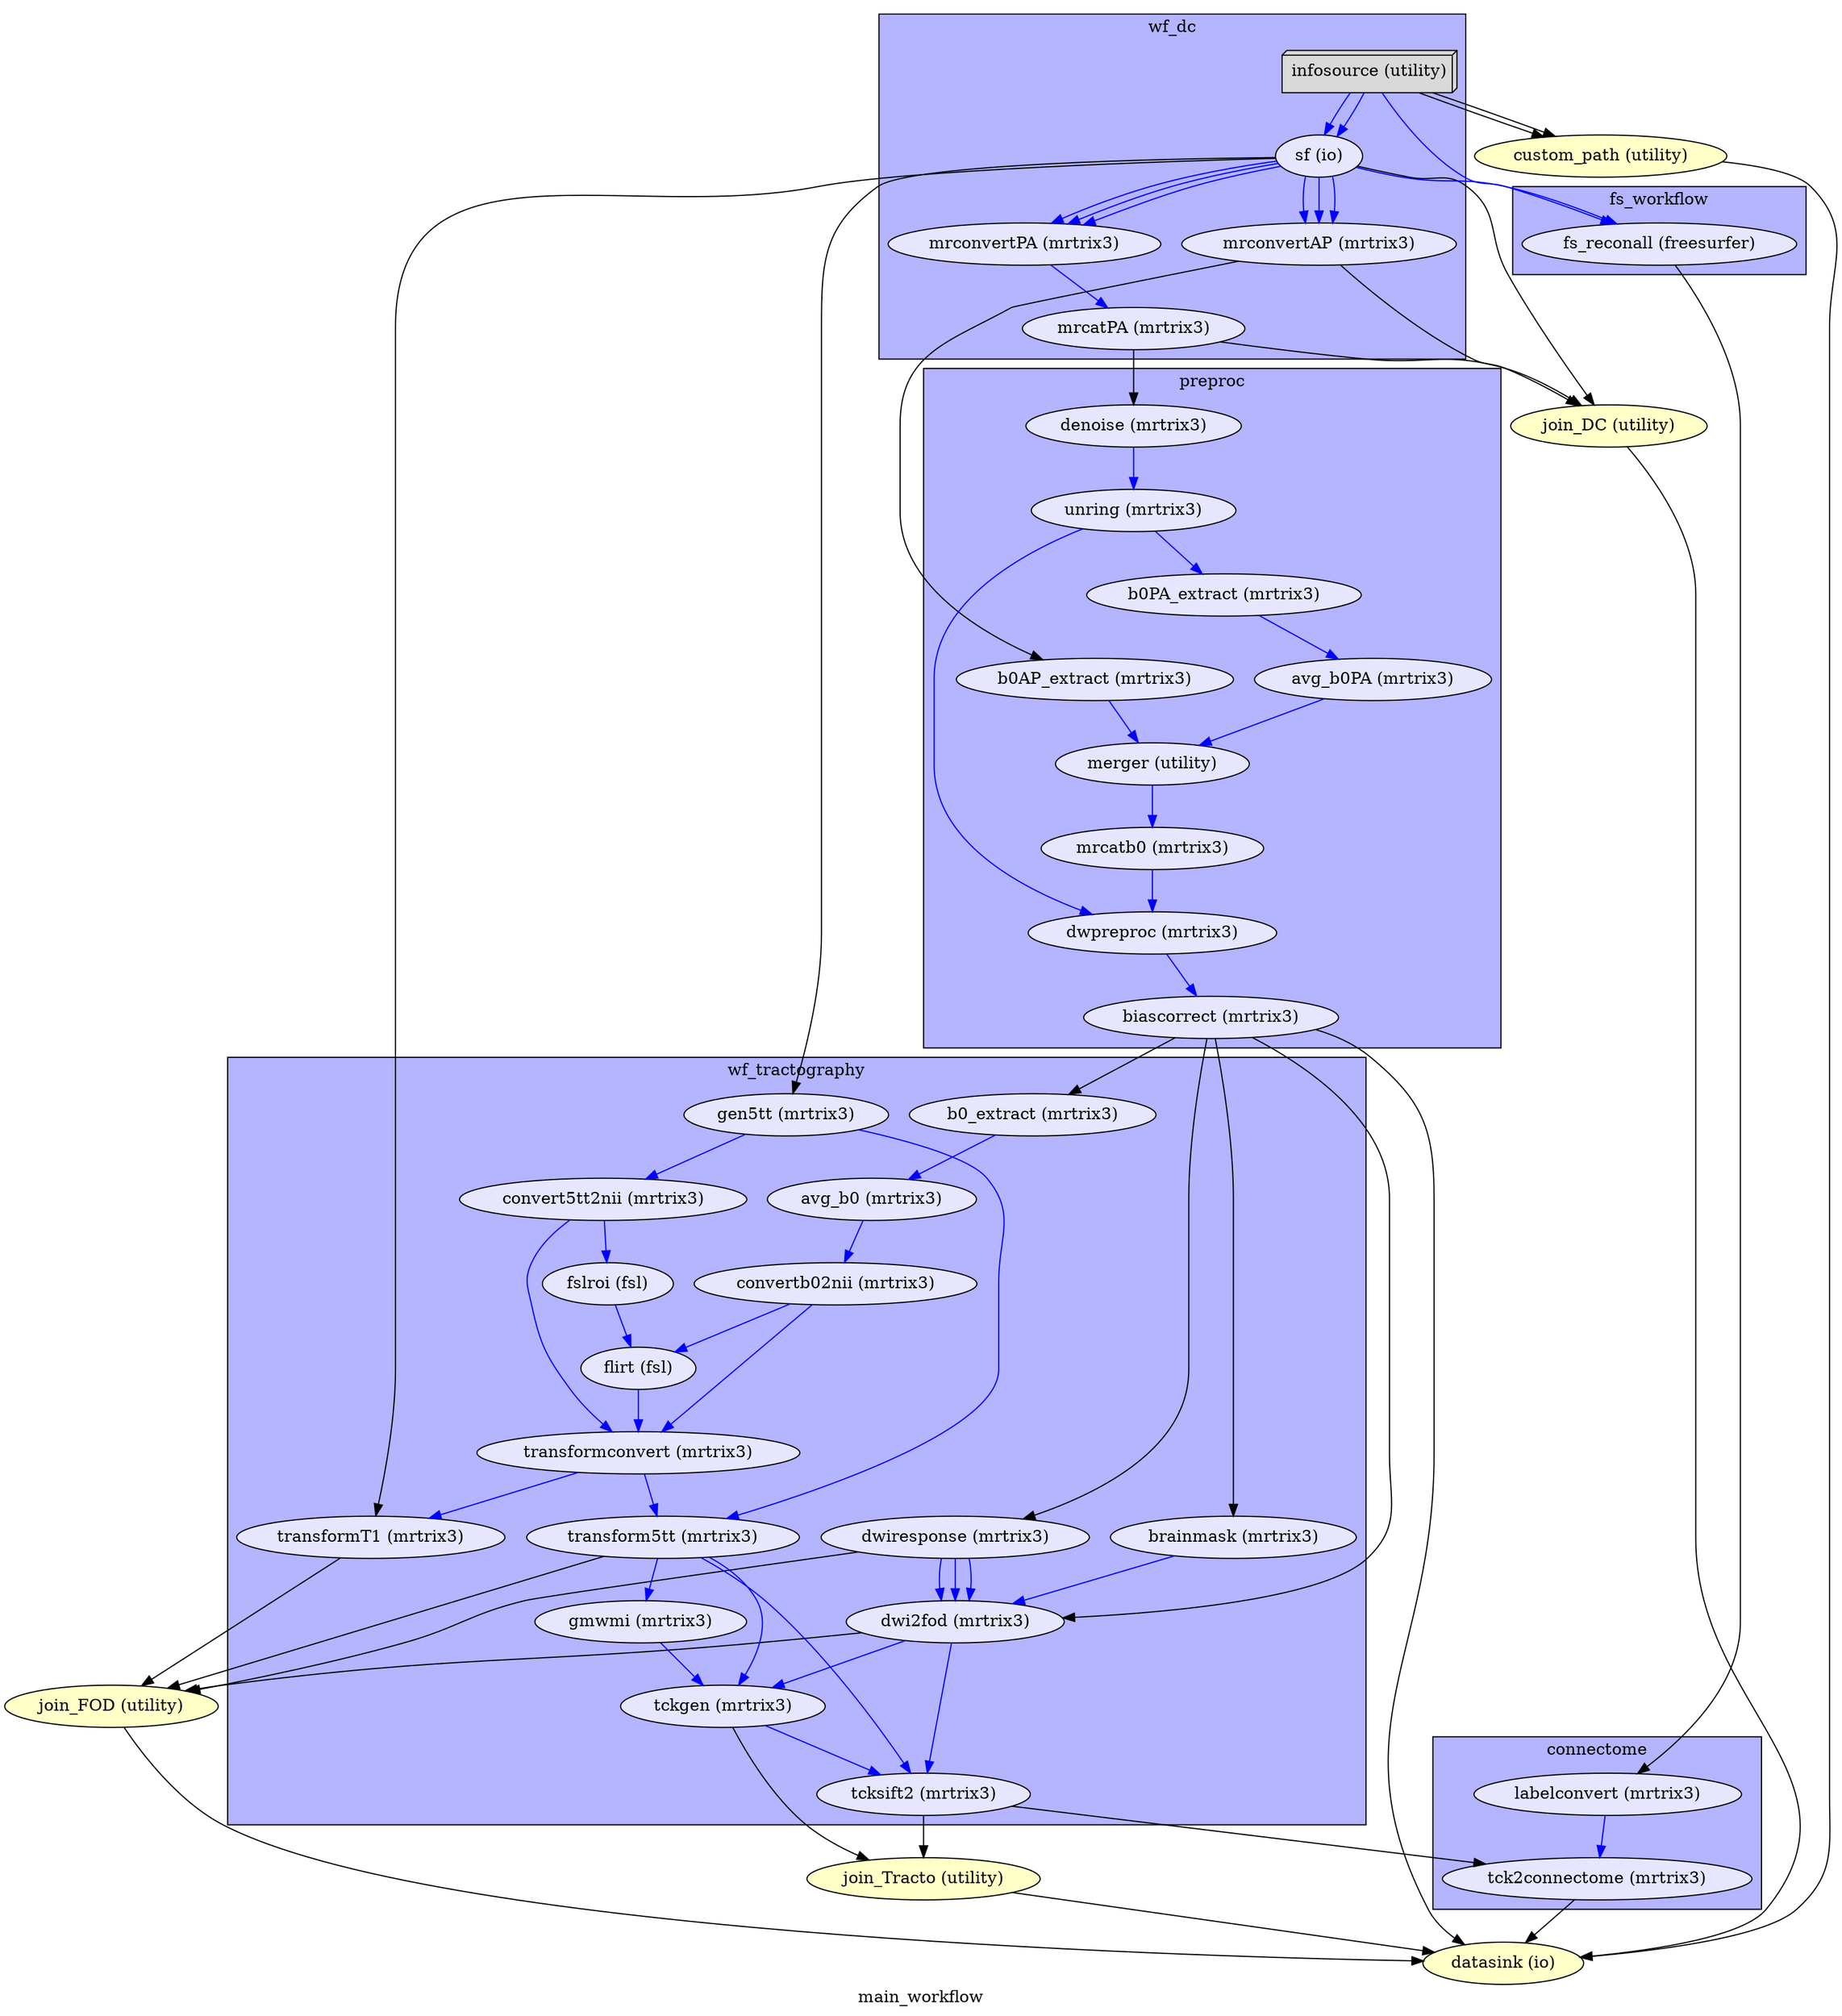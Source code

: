 digraph main_workflow{
  label="main_workflow";
  main_workflow_custom_path[label="custom_path (utility)", style=filled, fillcolor="#FFFFC8"];
  main_workflow_join_DC[label="join_DC (utility)", style=filled, fillcolor="#FFFFC8"];
  main_workflow_join_FOD[label="join_FOD (utility)", style=filled, fillcolor="#FFFFC8"];
  main_workflow_join_Tracto[label="join_Tracto (utility)", style=filled, fillcolor="#FFFFC8"];
  main_workflow_datasink[label="datasink (io)", style=filled, fillcolor="#FFFFC8"];
  subgraph cluster_main_workflow_wf_dc {
      edge [color="#0000FF"];
      style=filled;
      fillcolor="#B4B4FF";
      label="wf_dc";
    main_workflow_wf_dc_infosource[label="infosource (utility)", shape=box3d,style=filled, color=black, colorscheme=greys7 fillcolor=2];
    main_workflow_wf_dc_sf[label="sf (io)", style=filled, fillcolor="#E6E6FF"];
    main_workflow_wf_dc_mrconvertPA[label="mrconvertPA (mrtrix3)", style=filled, fillcolor="#E6E6FF"];
    main_workflow_wf_dc_mrconvertAP[label="mrconvertAP (mrtrix3)", style=filled, fillcolor="#E6E6FF"];
    main_workflow_wf_dc_mrcatPA[label="mrcatPA (mrtrix3)", style=filled, fillcolor="#E6E6FF"];
    main_workflow_wf_dc_infosource -> main_workflow_wf_dc_sf;
    main_workflow_wf_dc_infosource -> main_workflow_wf_dc_sf;
    main_workflow_wf_dc_sf -> main_workflow_wf_dc_mrconvertPA;
    main_workflow_wf_dc_sf -> main_workflow_wf_dc_mrconvertPA;
    main_workflow_wf_dc_sf -> main_workflow_wf_dc_mrconvertPA;
    main_workflow_wf_dc_sf -> main_workflow_wf_dc_mrconvertAP;
    main_workflow_wf_dc_sf -> main_workflow_wf_dc_mrconvertAP;
    main_workflow_wf_dc_sf -> main_workflow_wf_dc_mrconvertAP;
    main_workflow_wf_dc_mrconvertPA -> main_workflow_wf_dc_mrcatPA;
  }
  subgraph cluster_main_workflow_fs_workflow {
      edge [color="#0000FF"];
      style=filled;
      fillcolor="#B4B4FF";
      label="fs_workflow";
    main_workflow_wf_dc_infosource[label="infosource (utility)", shape=box3d,style=filled, color=black, colorscheme=greys7 fillcolor=2];
    main_workflow_wf_dc_sf[label="sf (io)", style=filled, fillcolor="#E6E6FF"];
    main_workflow_fs_workflow_fs_reconall[label="fs_reconall (freesurfer)", style=filled, fillcolor="#E6E6FF"];
    main_workflow_wf_dc_infosource -> main_workflow_fs_workflow_fs_reconall;
    main_workflow_wf_dc_sf -> main_workflow_fs_workflow_fs_reconall;
  }
  main_workflow_custom_path -> main_workflow_datasink;
  subgraph cluster_main_workflow_preproc {
      edge [color="#0000FF"];
      style=filled;
      fillcolor="#B4B4FF";
      label="preproc";
    main_workflow_preproc_denoise[label="denoise (mrtrix3)", style=filled, fillcolor="#E6E6FF"];
    main_workflow_preproc_b0AP_extract[label="b0AP_extract (mrtrix3)", style=filled, fillcolor="#E6E6FF"];
    main_workflow_preproc_unring[label="unring (mrtrix3)", style=filled, fillcolor="#E6E6FF"];
    main_workflow_preproc_b0PA_extract[label="b0PA_extract (mrtrix3)", style=filled, fillcolor="#E6E6FF"];
    main_workflow_preproc_avg_b0PA[label="avg_b0PA (mrtrix3)", style=filled, fillcolor="#E6E6FF"];
    main_workflow_preproc_merger[label="merger (utility)", style=filled, fillcolor="#E6E6FF"];
    main_workflow_preproc_mrcatb0[label="mrcatb0 (mrtrix3)", style=filled, fillcolor="#E6E6FF"];
    main_workflow_preproc_dwpreproc[label="dwpreproc (mrtrix3)", style=filled, fillcolor="#E6E6FF"];
    main_workflow_preproc_biascorrect[label="biascorrect (mrtrix3)", style=filled, fillcolor="#E6E6FF"];
    main_workflow_preproc_denoise -> main_workflow_preproc_unring;
    main_workflow_preproc_b0AP_extract -> main_workflow_preproc_merger;
    main_workflow_preproc_unring -> main_workflow_preproc_b0PA_extract;
    main_workflow_preproc_unring -> main_workflow_preproc_dwpreproc;
    main_workflow_preproc_b0PA_extract -> main_workflow_preproc_avg_b0PA;
    main_workflow_preproc_avg_b0PA -> main_workflow_preproc_merger;
    main_workflow_preproc_merger -> main_workflow_preproc_mrcatb0;
    main_workflow_preproc_mrcatb0 -> main_workflow_preproc_dwpreproc;
    main_workflow_preproc_dwpreproc -> main_workflow_preproc_biascorrect;
  }
  main_workflow_join_DC -> main_workflow_datasink;
  subgraph cluster_main_workflow_wf_tractography {
      edge [color="#0000FF"];
      style=filled;
      fillcolor="#B4B4FF";
      label="wf_tractography";
    main_workflow_wf_tractography_b0_extract[label="b0_extract (mrtrix3)", style=filled, fillcolor="#E6E6FF"];
    main_workflow_wf_tractography_gen5tt[label="gen5tt (mrtrix3)", style=filled, fillcolor="#E6E6FF"];
    main_workflow_wf_tractography_dwiresponse[label="dwiresponse (mrtrix3)", style=filled, fillcolor="#E6E6FF"];
    main_workflow_wf_tractography_brainmask[label="brainmask (mrtrix3)", style=filled, fillcolor="#E6E6FF"];
    main_workflow_wf_tractography_avg_b0[label="avg_b0 (mrtrix3)", style=filled, fillcolor="#E6E6FF"];
    main_workflow_wf_tractography_convert5tt2nii[label="convert5tt2nii (mrtrix3)", style=filled, fillcolor="#E6E6FF"];
    main_workflow_wf_tractography_dwi2fod[label="dwi2fod (mrtrix3)", style=filled, fillcolor="#E6E6FF"];
    main_workflow_wf_tractography_convertb02nii[label="convertb02nii (mrtrix3)", style=filled, fillcolor="#E6E6FF"];
    main_workflow_wf_tractography_fslroi[label="fslroi (fsl)", style=filled, fillcolor="#E6E6FF"];
    main_workflow_wf_tractography_flirt[label="flirt (fsl)", style=filled, fillcolor="#E6E6FF"];
    main_workflow_wf_tractography_transformconvert[label="transformconvert (mrtrix3)", style=filled, fillcolor="#E6E6FF"];
    main_workflow_wf_tractography_transform5tt[label="transform5tt (mrtrix3)", style=filled, fillcolor="#E6E6FF"];
    main_workflow_wf_tractography_transformT1[label="transformT1 (mrtrix3)", style=filled, fillcolor="#E6E6FF"];
    main_workflow_wf_tractography_gmwmi[label="gmwmi (mrtrix3)", style=filled, fillcolor="#E6E6FF"];
    main_workflow_wf_tractography_tckgen[label="tckgen (mrtrix3)", style=filled, fillcolor="#E6E6FF"];
    main_workflow_wf_tractography_tcksift2[label="tcksift2 (mrtrix3)", style=filled, fillcolor="#E6E6FF"];
    main_workflow_wf_tractography_b0_extract -> main_workflow_wf_tractography_avg_b0;
    main_workflow_wf_tractography_gen5tt -> main_workflow_wf_tractography_convert5tt2nii;
    main_workflow_wf_tractography_gen5tt -> main_workflow_wf_tractography_transform5tt;
    main_workflow_wf_tractography_dwiresponse -> main_workflow_wf_tractography_dwi2fod;
    main_workflow_wf_tractography_dwiresponse -> main_workflow_wf_tractography_dwi2fod;
    main_workflow_wf_tractography_dwiresponse -> main_workflow_wf_tractography_dwi2fod;
    main_workflow_wf_tractography_brainmask -> main_workflow_wf_tractography_dwi2fod;
    main_workflow_wf_tractography_avg_b0 -> main_workflow_wf_tractography_convertb02nii;
    main_workflow_wf_tractography_convert5tt2nii -> main_workflow_wf_tractography_fslroi;
    main_workflow_wf_tractography_convert5tt2nii -> main_workflow_wf_tractography_transformconvert;
    main_workflow_wf_tractography_dwi2fod -> main_workflow_wf_tractography_tckgen;
    main_workflow_wf_tractography_dwi2fod -> main_workflow_wf_tractography_tcksift2;
    main_workflow_wf_tractography_convertb02nii -> main_workflow_wf_tractography_flirt;
    main_workflow_wf_tractography_convertb02nii -> main_workflow_wf_tractography_transformconvert;
    main_workflow_wf_tractography_fslroi -> main_workflow_wf_tractography_flirt;
    main_workflow_wf_tractography_flirt -> main_workflow_wf_tractography_transformconvert;
    main_workflow_wf_tractography_transformconvert -> main_workflow_wf_tractography_transform5tt;
    main_workflow_wf_tractography_transformconvert -> main_workflow_wf_tractography_transformT1;
    main_workflow_wf_tractography_transform5tt -> main_workflow_wf_tractography_gmwmi;
    main_workflow_wf_tractography_transform5tt -> main_workflow_wf_tractography_tckgen;
    main_workflow_wf_tractography_transform5tt -> main_workflow_wf_tractography_tcksift2;
    main_workflow_wf_tractography_gmwmi -> main_workflow_wf_tractography_tckgen;
    main_workflow_wf_tractography_tckgen -> main_workflow_wf_tractography_tcksift2;
  }
  subgraph cluster_main_workflow_connectome {
      edge [color="#0000FF"];
      style=filled;
      fillcolor="#B4B4FF";
      label="connectome";
    main_workflow_connectome_labelconvert[label="labelconvert (mrtrix3)", style=filled, fillcolor="#E6E6FF"];
    main_workflow_connectome_tck2connectome[label="tck2connectome (mrtrix3)", style=filled, fillcolor="#E6E6FF"];
    main_workflow_connectome_labelconvert -> main_workflow_connectome_tck2connectome;
  }
  main_workflow_join_FOD -> main_workflow_datasink;
  main_workflow_join_Tracto -> main_workflow_datasink;
  main_workflow_wf_dc_infosource -> main_workflow_custom_path;
  main_workflow_wf_dc_infosource -> main_workflow_custom_path;
  main_workflow_wf_dc_mrcatPA -> main_workflow_preproc_denoise;
  main_workflow_wf_dc_mrconvertAP -> main_workflow_preproc_b0AP_extract;
  main_workflow_wf_dc_sf -> main_workflow_wf_tractography_gen5tt;
  main_workflow_wf_dc_sf -> main_workflow_wf_tractography_transformT1;
  main_workflow_wf_dc_mrcatPA -> main_workflow_join_DC;
  main_workflow_wf_dc_mrconvertAP -> main_workflow_join_DC;
  main_workflow_wf_dc_sf -> main_workflow_join_DC;
  main_workflow_preproc_biascorrect -> main_workflow_wf_tractography_brainmask;
  main_workflow_preproc_biascorrect -> main_workflow_wf_tractography_b0_extract;
  main_workflow_preproc_biascorrect -> main_workflow_wf_tractography_dwiresponse;
  main_workflow_preproc_biascorrect -> main_workflow_wf_tractography_dwi2fod;
  main_workflow_preproc_biascorrect -> main_workflow_datasink;
  main_workflow_wf_tractography_tcksift2 -> main_workflow_connectome_tck2connectome;
  main_workflow_wf_tractography_dwiresponse -> main_workflow_join_FOD;
  main_workflow_wf_tractography_dwi2fod -> main_workflow_join_FOD;
  main_workflow_wf_tractography_transform5tt -> main_workflow_join_FOD;
  main_workflow_wf_tractography_transformT1 -> main_workflow_join_FOD;
  main_workflow_wf_tractography_tckgen -> main_workflow_join_Tracto;
  main_workflow_wf_tractography_tcksift2 -> main_workflow_join_Tracto;
  main_workflow_connectome_tck2connectome -> main_workflow_datasink;
  main_workflow_fs_workflow_fs_reconall -> main_workflow_connectome_labelconvert;
}